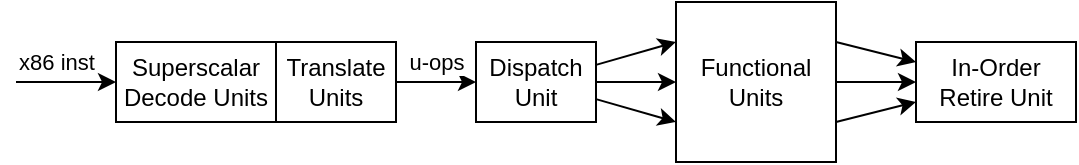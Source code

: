 <mxfile version="12.3.2" type="device" pages="1"><diagram id="cJsgfppIUt7ULbj00XWb" name="Page-1"><mxGraphModel dx="653" dy="403" grid="1" gridSize="10" guides="1" tooltips="1" connect="1" arrows="1" fold="1" page="1" pageScale="1" pageWidth="827" pageHeight="1169" math="0" shadow="0"><root><mxCell id="0"/><mxCell id="1" parent="0"/><mxCell id="JrZejA_UN0pIE3GrQeEk-1" value="Superscalar Decode Units" style="rounded=0;whiteSpace=wrap;html=1;" vertex="1" parent="1"><mxGeometry x="80" y="40" width="80" height="40" as="geometry"/></mxCell><mxCell id="JrZejA_UN0pIE3GrQeEk-6" value="u-ops" style="edgeStyle=orthogonalEdgeStyle;rounded=0;orthogonalLoop=1;jettySize=auto;html=1;" edge="1" parent="1" source="JrZejA_UN0pIE3GrQeEk-2" target="JrZejA_UN0pIE3GrQeEk-3"><mxGeometry y="10" relative="1" as="geometry"><Array as="points"><mxPoint x="300" y="60"/></Array><mxPoint as="offset"/></mxGeometry></mxCell><mxCell id="JrZejA_UN0pIE3GrQeEk-2" value="Translate Units" style="rounded=0;whiteSpace=wrap;html=1;" vertex="1" parent="1"><mxGeometry x="160" y="40" width="60" height="40" as="geometry"/></mxCell><mxCell id="JrZejA_UN0pIE3GrQeEk-7" style="edgeStyle=orthogonalEdgeStyle;rounded=0;orthogonalLoop=1;jettySize=auto;html=1;" edge="1" parent="1" source="JrZejA_UN0pIE3GrQeEk-3" target="JrZejA_UN0pIE3GrQeEk-4"><mxGeometry relative="1" as="geometry"/></mxCell><mxCell id="JrZejA_UN0pIE3GrQeEk-3" value="Dispatch Unit" style="rounded=0;whiteSpace=wrap;html=1;" vertex="1" parent="1"><mxGeometry x="260" y="40" width="60" height="40" as="geometry"/></mxCell><mxCell id="JrZejA_UN0pIE3GrQeEk-8" style="edgeStyle=orthogonalEdgeStyle;rounded=0;orthogonalLoop=1;jettySize=auto;html=1;" edge="1" parent="1" source="JrZejA_UN0pIE3GrQeEk-4" target="JrZejA_UN0pIE3GrQeEk-5"><mxGeometry relative="1" as="geometry"/></mxCell><mxCell id="JrZejA_UN0pIE3GrQeEk-4" value="Functional Units" style="rounded=0;whiteSpace=wrap;html=1;" vertex="1" parent="1"><mxGeometry x="360" y="20" width="80" height="80" as="geometry"/></mxCell><mxCell id="JrZejA_UN0pIE3GrQeEk-5" value="In-Order Retire Unit" style="rounded=0;whiteSpace=wrap;html=1;" vertex="1" parent="1"><mxGeometry x="480" y="40" width="80" height="40" as="geometry"/></mxCell><mxCell id="JrZejA_UN0pIE3GrQeEk-9" value="" style="endArrow=classic;html=1;entryX=0;entryY=0.25;entryDx=0;entryDy=0;" edge="1" parent="1" source="JrZejA_UN0pIE3GrQeEk-3" target="JrZejA_UN0pIE3GrQeEk-4"><mxGeometry width="50" height="50" relative="1" as="geometry"><mxPoint x="260" y="160" as="sourcePoint"/><mxPoint x="310" y="110" as="targetPoint"/></mxGeometry></mxCell><mxCell id="JrZejA_UN0pIE3GrQeEk-10" value="" style="endArrow=classic;html=1;entryX=0;entryY=0.75;entryDx=0;entryDy=0;" edge="1" parent="1" source="JrZejA_UN0pIE3GrQeEk-3" target="JrZejA_UN0pIE3GrQeEk-4"><mxGeometry width="50" height="50" relative="1" as="geometry"><mxPoint x="280" y="180" as="sourcePoint"/><mxPoint x="330" y="130" as="targetPoint"/></mxGeometry></mxCell><mxCell id="JrZejA_UN0pIE3GrQeEk-11" value="" style="endArrow=classic;html=1;exitX=1;exitY=0.25;exitDx=0;exitDy=0;" edge="1" parent="1" source="JrZejA_UN0pIE3GrQeEk-4" target="JrZejA_UN0pIE3GrQeEk-5"><mxGeometry width="50" height="50" relative="1" as="geometry"><mxPoint x="400" y="190" as="sourcePoint"/><mxPoint x="450" y="140" as="targetPoint"/></mxGeometry></mxCell><mxCell id="JrZejA_UN0pIE3GrQeEk-12" value="" style="endArrow=classic;html=1;exitX=1;exitY=0.75;exitDx=0;exitDy=0;" edge="1" parent="1" source="JrZejA_UN0pIE3GrQeEk-4" target="JrZejA_UN0pIE3GrQeEk-5"><mxGeometry width="50" height="50" relative="1" as="geometry"><mxPoint x="420" y="160" as="sourcePoint"/><mxPoint x="470" y="110" as="targetPoint"/></mxGeometry></mxCell><mxCell id="JrZejA_UN0pIE3GrQeEk-13" value="x86 inst" style="endArrow=classic;html=1;" edge="1" parent="1" target="JrZejA_UN0pIE3GrQeEk-1"><mxGeometry x="-0.2" y="10" width="50" height="50" relative="1" as="geometry"><mxPoint x="30" y="60" as="sourcePoint"/><mxPoint x="70" y="50" as="targetPoint"/><mxPoint as="offset"/></mxGeometry></mxCell></root></mxGraphModel></diagram></mxfile>